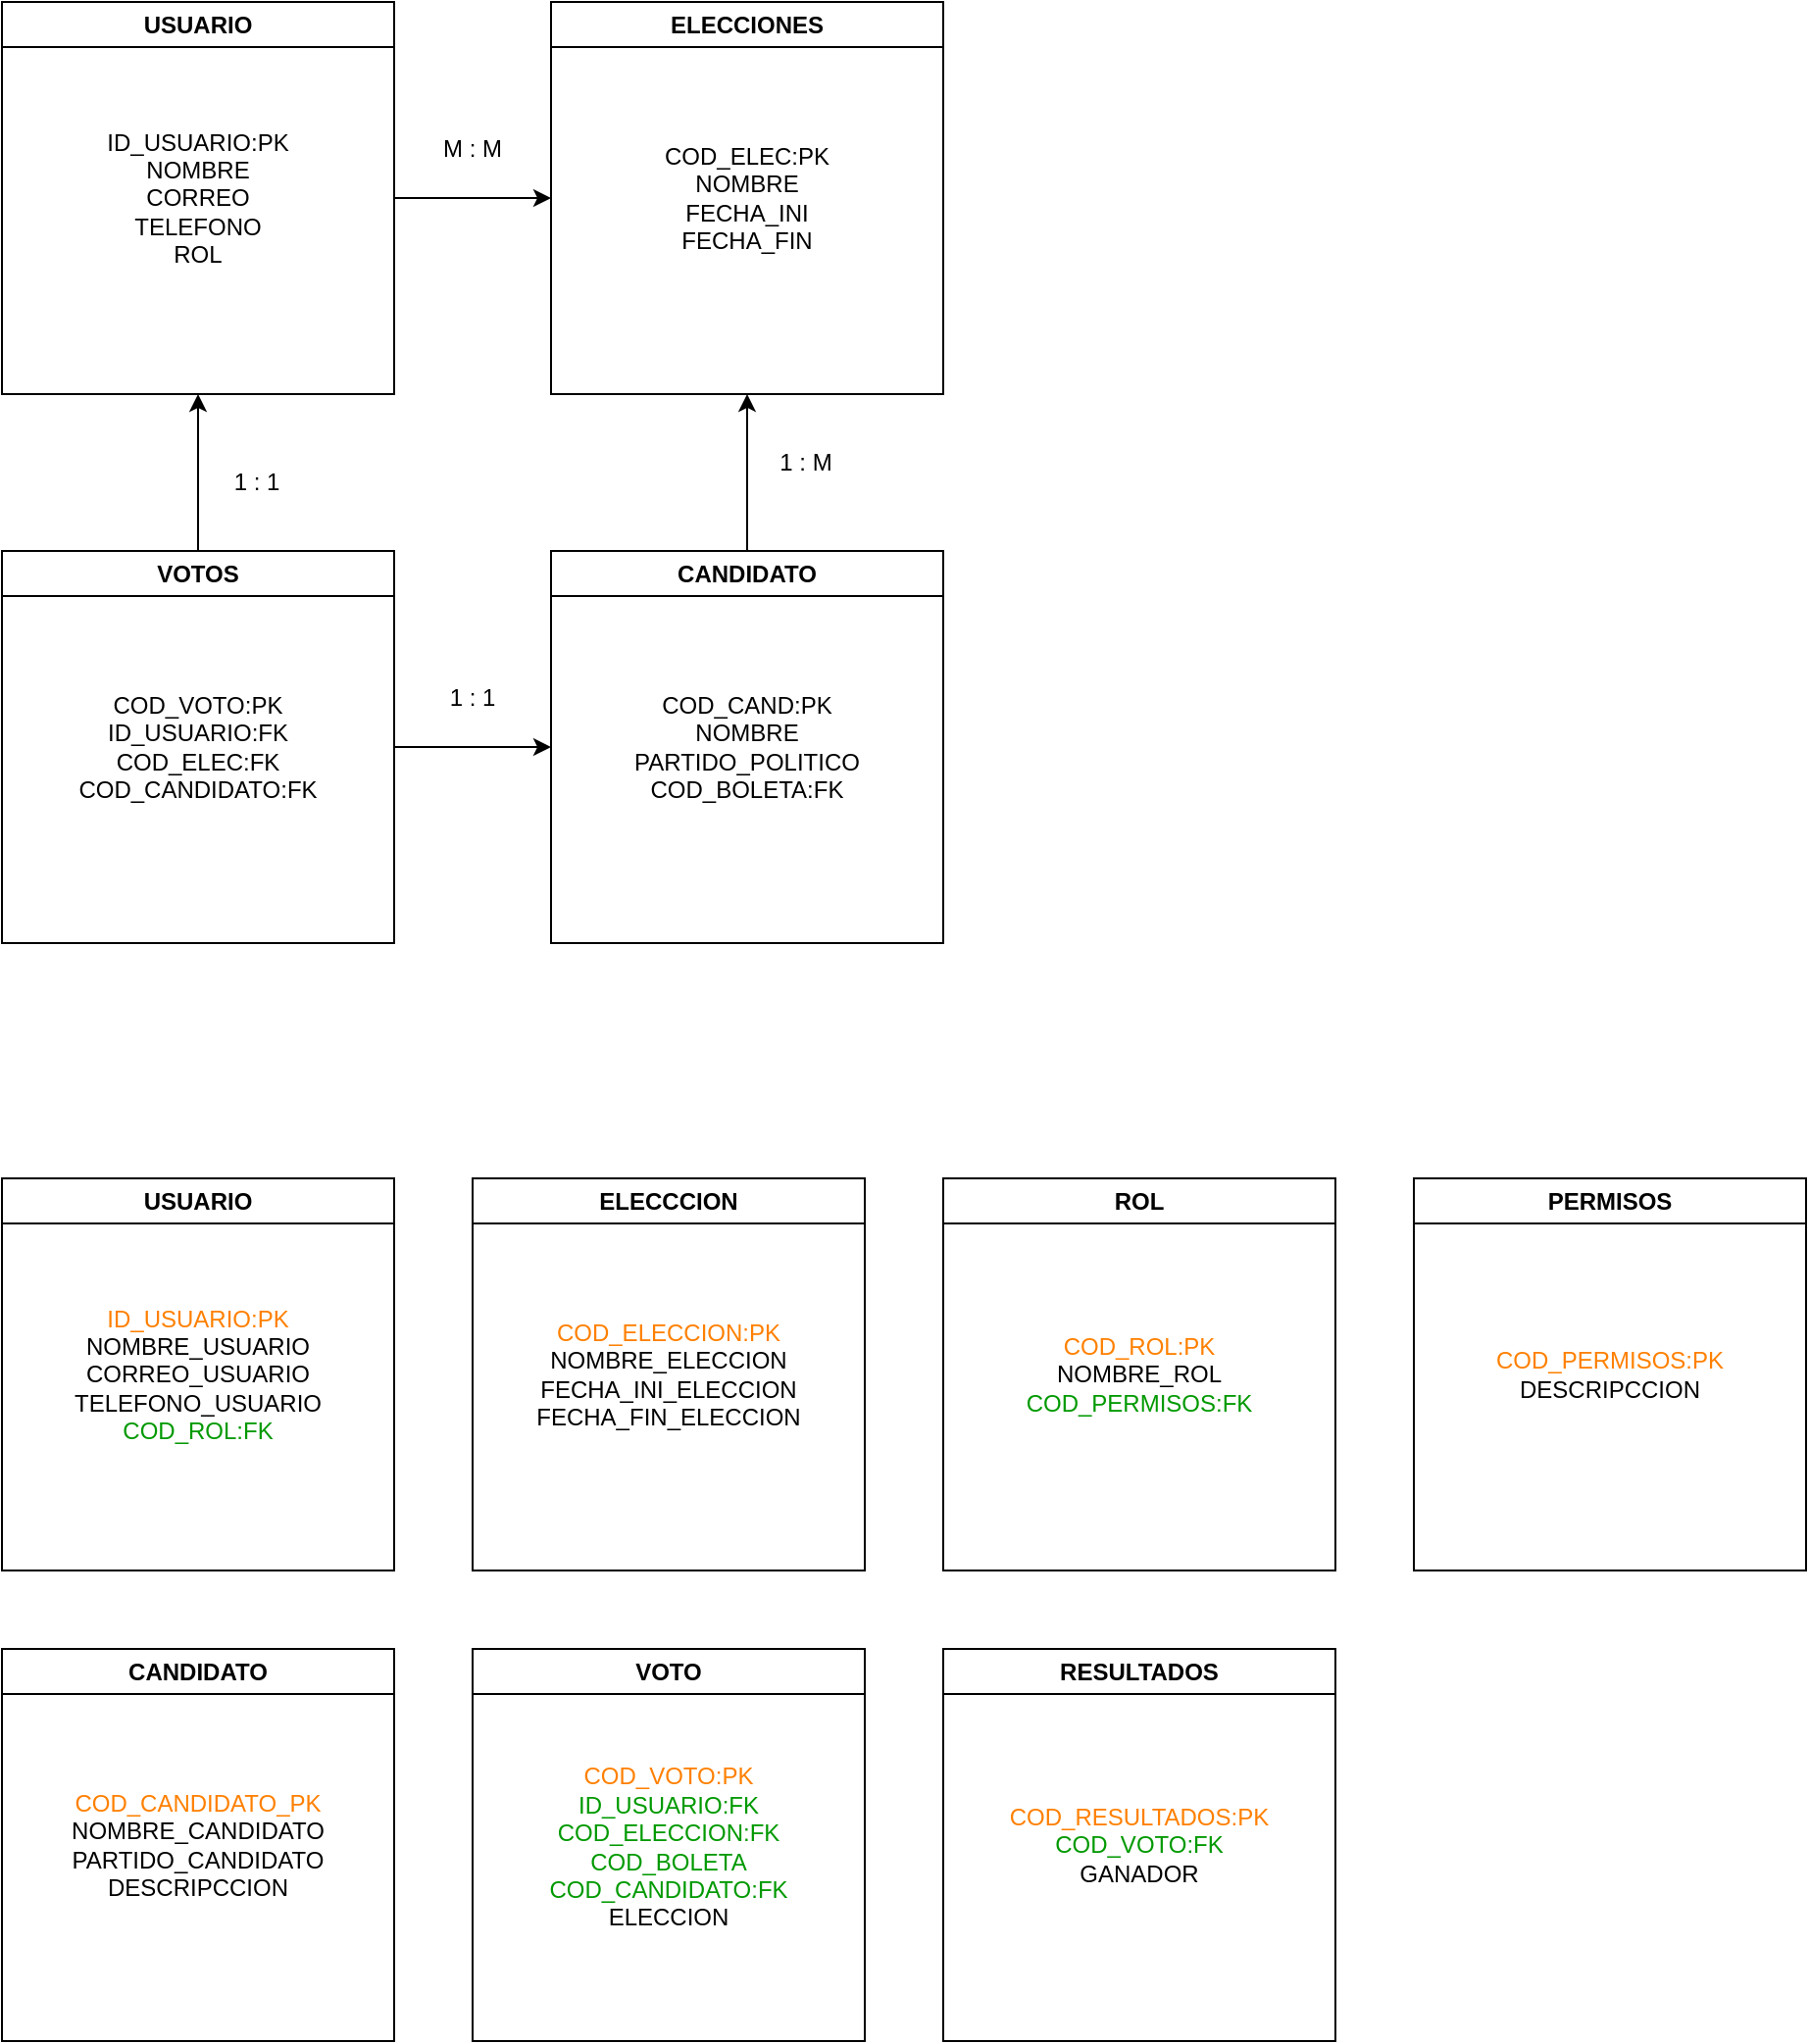 <mxfile version="24.6.2" type="google">
  <diagram name="Página-1" id="96j0Fo0DVDoO2kmvJPkB">
    <mxGraphModel grid="1" page="1" gridSize="10" guides="1" tooltips="1" connect="1" arrows="1" fold="1" pageScale="1" pageWidth="827" pageHeight="1169" math="0" shadow="0">
      <root>
        <mxCell id="0" />
        <mxCell id="1" parent="0" />
        <mxCell id="CDKGiwrHETxJify6X78i-29" style="edgeStyle=orthogonalEdgeStyle;rounded=0;orthogonalLoop=1;jettySize=auto;html=1;exitX=1;exitY=0.5;exitDx=0;exitDy=0;entryX=0;entryY=0.5;entryDx=0;entryDy=0;" edge="1" parent="1" source="CDKGiwrHETxJify6X78i-16" target="CDKGiwrHETxJify6X78i-18">
          <mxGeometry relative="1" as="geometry" />
        </mxCell>
        <mxCell id="CDKGiwrHETxJify6X78i-16" value="USUARIO" style="swimlane;whiteSpace=wrap;html=1;" vertex="1" parent="1">
          <mxGeometry x="40" y="40" width="200" height="200" as="geometry" />
        </mxCell>
        <mxCell id="CDKGiwrHETxJify6X78i-17" value="ID_USUARIO:PK&lt;div&gt;NOMBRE&lt;/div&gt;&lt;div&gt;CORREO&lt;/div&gt;&lt;div&gt;TELEFONO&lt;/div&gt;&lt;div&gt;ROL&lt;/div&gt;" style="text;html=1;align=center;verticalAlign=middle;whiteSpace=wrap;rounded=0;" vertex="1" parent="CDKGiwrHETxJify6X78i-16">
          <mxGeometry y="40" width="200" height="120" as="geometry" />
        </mxCell>
        <mxCell id="CDKGiwrHETxJify6X78i-18" value="ELECCIONES" style="swimlane;whiteSpace=wrap;html=1;" vertex="1" parent="1">
          <mxGeometry x="320" y="40" width="200" height="200" as="geometry" />
        </mxCell>
        <mxCell id="CDKGiwrHETxJify6X78i-19" value="COD_ELEC:PK&lt;div&gt;NOMBRE&lt;br&gt;&lt;div&gt;FECHA_INI&lt;/div&gt;&lt;div&gt;FECHA_FIN&lt;/div&gt;&lt;/div&gt;" style="text;html=1;align=center;verticalAlign=middle;whiteSpace=wrap;rounded=0;" vertex="1" parent="CDKGiwrHETxJify6X78i-18">
          <mxGeometry y="40" width="200" height="120" as="geometry" />
        </mxCell>
        <mxCell id="CDKGiwrHETxJify6X78i-40" style="edgeStyle=orthogonalEdgeStyle;rounded=0;orthogonalLoop=1;jettySize=auto;html=1;exitX=0.5;exitY=0;exitDx=0;exitDy=0;entryX=0.5;entryY=1;entryDx=0;entryDy=0;" edge="1" parent="1" source="CDKGiwrHETxJify6X78i-20">
          <mxGeometry relative="1" as="geometry">
            <mxPoint x="420" y="240" as="targetPoint" />
          </mxGeometry>
        </mxCell>
        <mxCell id="CDKGiwrHETxJify6X78i-20" value="CANDIDATO" style="swimlane;whiteSpace=wrap;html=1;" vertex="1" parent="1">
          <mxGeometry x="320" y="320" width="200" height="200" as="geometry" />
        </mxCell>
        <mxCell id="CDKGiwrHETxJify6X78i-21" value="COD_CAND:PK&lt;div&gt;NOMBRE&lt;/div&gt;&lt;div&gt;PARTIDO_POLITICO&lt;/div&gt;&lt;div&gt;COD_BOLETA:FK&lt;/div&gt;" style="text;html=1;align=center;verticalAlign=middle;whiteSpace=wrap;rounded=0;" vertex="1" parent="CDKGiwrHETxJify6X78i-20">
          <mxGeometry y="40" width="200" height="120" as="geometry" />
        </mxCell>
        <mxCell id="CDKGiwrHETxJify6X78i-28" style="edgeStyle=orthogonalEdgeStyle;rounded=0;orthogonalLoop=1;jettySize=auto;html=1;exitX=0.5;exitY=0;exitDx=0;exitDy=0;entryX=0.5;entryY=1;entryDx=0;entryDy=0;" edge="1" parent="1" source="CDKGiwrHETxJify6X78i-24" target="CDKGiwrHETxJify6X78i-16">
          <mxGeometry relative="1" as="geometry" />
        </mxCell>
        <mxCell id="CDKGiwrHETxJify6X78i-41" style="edgeStyle=orthogonalEdgeStyle;rounded=0;orthogonalLoop=1;jettySize=auto;html=1;exitX=1;exitY=0.5;exitDx=0;exitDy=0;entryX=0;entryY=0.5;entryDx=0;entryDy=0;" edge="1" parent="1" source="CDKGiwrHETxJify6X78i-24" target="CDKGiwrHETxJify6X78i-20">
          <mxGeometry relative="1" as="geometry" />
        </mxCell>
        <mxCell id="CDKGiwrHETxJify6X78i-24" value="VOTOS" style="swimlane;whiteSpace=wrap;html=1;" vertex="1" parent="1">
          <mxGeometry x="40" y="320" width="200" height="200" as="geometry" />
        </mxCell>
        <mxCell id="CDKGiwrHETxJify6X78i-25" value="COD_VOTO:PK&lt;div&gt;ID_USUARIO:FK&lt;/div&gt;&lt;div&gt;COD_ELEC:FK&lt;/div&gt;&lt;div&gt;COD_CANDIDATO:FK&lt;/div&gt;" style="text;html=1;align=center;verticalAlign=middle;whiteSpace=wrap;rounded=0;" vertex="1" parent="CDKGiwrHETxJify6X78i-24">
          <mxGeometry y="40" width="200" height="120" as="geometry" />
        </mxCell>
        <mxCell id="CDKGiwrHETxJify6X78i-31" value="M : M" style="text;html=1;align=center;verticalAlign=middle;whiteSpace=wrap;rounded=0;" vertex="1" parent="1">
          <mxGeometry x="250" y="100" width="60" height="30" as="geometry" />
        </mxCell>
        <mxCell id="CDKGiwrHETxJify6X78i-34" value="1 : 1" style="text;html=1;align=center;verticalAlign=middle;whiteSpace=wrap;rounded=0;" vertex="1" parent="1">
          <mxGeometry x="140" y="270" width="60" height="30" as="geometry" />
        </mxCell>
        <mxCell id="CDKGiwrHETxJify6X78i-35" value="1 : M" style="text;html=1;align=center;verticalAlign=middle;whiteSpace=wrap;rounded=0;" vertex="1" parent="1">
          <mxGeometry x="420" y="260" width="60" height="30" as="geometry" />
        </mxCell>
        <mxCell id="CDKGiwrHETxJify6X78i-42" value="1 : 1" style="text;html=1;align=center;verticalAlign=middle;whiteSpace=wrap;rounded=0;" vertex="1" parent="1">
          <mxGeometry x="250" y="380" width="60" height="30" as="geometry" />
        </mxCell>
        <mxCell id="CDKGiwrHETxJify6X78i-43" value="USUARIO" style="swimlane;whiteSpace=wrap;html=1;" vertex="1" parent="1">
          <mxGeometry x="40" y="640" width="200" height="200" as="geometry" />
        </mxCell>
        <mxCell id="CDKGiwrHETxJify6X78i-44" value="&lt;font color=&quot;#ff8000&quot;&gt;ID_USUARIO:PK&lt;/font&gt;&lt;div&gt;NOMBRE_USUARIO&lt;/div&gt;&lt;div&gt;CORREO_USUARIO&lt;/div&gt;&lt;div&gt;TELEFONO_USUARIO&lt;/div&gt;&lt;div&gt;&lt;font color=&quot;#009900&quot;&gt;COD_ROL:FK&lt;/font&gt;&lt;/div&gt;" style="text;html=1;align=center;verticalAlign=middle;whiteSpace=wrap;rounded=0;" vertex="1" parent="CDKGiwrHETxJify6X78i-43">
          <mxGeometry y="40" width="200" height="120" as="geometry" />
        </mxCell>
        <mxCell id="kW6e_GYlL9jCs7fhKBnF-1" value="ELECCCION" style="swimlane;whiteSpace=wrap;html=1;" vertex="1" parent="1">
          <mxGeometry x="280" y="640" width="200" height="200" as="geometry" />
        </mxCell>
        <mxCell id="kW6e_GYlL9jCs7fhKBnF-3" value="&lt;font color=&quot;#ff8000&quot;&gt;COD_ELECCION:PK&lt;/font&gt;&lt;div&gt;NOMBRE_ELECCION&lt;/div&gt;&lt;div&gt;FECHA_INI_ELECCION&lt;/div&gt;&lt;div&gt;FECHA_FIN_ELECCION&lt;/div&gt;" style="text;html=1;align=center;verticalAlign=middle;whiteSpace=wrap;rounded=0;" vertex="1" parent="kW6e_GYlL9jCs7fhKBnF-1">
          <mxGeometry y="40" width="200" height="120" as="geometry" />
        </mxCell>
        <mxCell id="kW6e_GYlL9jCs7fhKBnF-7" value="CANDIDATO" style="swimlane;whiteSpace=wrap;html=1;" vertex="1" parent="1">
          <mxGeometry x="40" y="880" width="200" height="200" as="geometry" />
        </mxCell>
        <mxCell id="kW6e_GYlL9jCs7fhKBnF-8" value="&lt;font color=&quot;#ff8000&quot;&gt;COD_CANDIDATO_PK&lt;/font&gt;&lt;div&gt;NOMBRE_CANDIDATO&lt;/div&gt;&lt;div&gt;PARTIDO_CANDIDATO&lt;/div&gt;&lt;div&gt;DESCRIPCCION&lt;/div&gt;" style="text;html=1;align=center;verticalAlign=middle;whiteSpace=wrap;rounded=0;" vertex="1" parent="kW6e_GYlL9jCs7fhKBnF-7">
          <mxGeometry y="40" width="200" height="120" as="geometry" />
        </mxCell>
        <mxCell id="kW6e_GYlL9jCs7fhKBnF-9" value="VOTO" style="swimlane;whiteSpace=wrap;html=1;" vertex="1" parent="1">
          <mxGeometry x="280" y="880" width="200" height="200" as="geometry" />
        </mxCell>
        <mxCell id="kW6e_GYlL9jCs7fhKBnF-10" value="&lt;font color=&quot;#ff8000&quot;&gt;COD_VOTO:PK&lt;/font&gt;&lt;div&gt;&lt;font color=&quot;#009900&quot;&gt;ID_USUARIO:FK&lt;/font&gt;&lt;/div&gt;&lt;div&gt;&lt;font color=&quot;#009900&quot;&gt;COD_ELECCION:FK&lt;/font&gt;&lt;/div&gt;&lt;div&gt;&lt;font color=&quot;#009900&quot;&gt;COD_BOLETA&lt;/font&gt;&lt;/div&gt;&lt;div&gt;&lt;font color=&quot;#009900&quot;&gt;COD_CANDIDATO:FK&lt;/font&gt;&lt;/div&gt;&lt;div&gt;ELECCION&lt;/div&gt;" style="text;html=1;align=center;verticalAlign=middle;whiteSpace=wrap;rounded=0;" vertex="1" parent="kW6e_GYlL9jCs7fhKBnF-9">
          <mxGeometry y="41" width="200" height="120" as="geometry" />
        </mxCell>
        <mxCell id="kW6e_GYlL9jCs7fhKBnF-11" value="RESULTADOS" style="swimlane;whiteSpace=wrap;html=1;" vertex="1" parent="1">
          <mxGeometry x="520" y="880" width="200" height="200" as="geometry" />
        </mxCell>
        <mxCell id="kW6e_GYlL9jCs7fhKBnF-15" value="&lt;font color=&quot;#ff8000&quot;&gt;COD_RESULTADOS:PK&lt;/font&gt;&lt;div&gt;&lt;font color=&quot;#009900&quot;&gt;COD_VOTO:FK&lt;/font&gt;&lt;/div&gt;&lt;div&gt;GANADOR&lt;/div&gt;" style="text;html=1;align=center;verticalAlign=middle;whiteSpace=wrap;rounded=0;" vertex="1" parent="kW6e_GYlL9jCs7fhKBnF-11">
          <mxGeometry y="40" width="200" height="120" as="geometry" />
        </mxCell>
        <mxCell id="kW6e_GYlL9jCs7fhKBnF-12" value="ROL" style="swimlane;whiteSpace=wrap;html=1;" vertex="1" parent="1">
          <mxGeometry x="520" y="640" width="200" height="200" as="geometry" />
        </mxCell>
        <mxCell id="kW6e_GYlL9jCs7fhKBnF-14" value="&lt;font color=&quot;#ff8000&quot;&gt;COD_ROL:PK&lt;/font&gt;&lt;div&gt;NOMBRE_ROL&lt;/div&gt;&lt;div&gt;&lt;font color=&quot;#009900&quot;&gt;COD_PERMISOS:FK&lt;/font&gt;&lt;/div&gt;" style="text;html=1;align=center;verticalAlign=middle;whiteSpace=wrap;rounded=0;" vertex="1" parent="kW6e_GYlL9jCs7fhKBnF-12">
          <mxGeometry y="40" width="200" height="120" as="geometry" />
        </mxCell>
        <mxCell id="kW6e_GYlL9jCs7fhKBnF-13" value="PERMISOS" style="swimlane;whiteSpace=wrap;html=1;" vertex="1" parent="1">
          <mxGeometry x="760" y="640" width="200" height="200" as="geometry" />
        </mxCell>
        <mxCell id="kW6e_GYlL9jCs7fhKBnF-16" value="&lt;font color=&quot;#ff8000&quot;&gt;COD_PERMISOS:PK&lt;/font&gt;&lt;div&gt;DESCRIPCCION&lt;/div&gt;" style="text;html=1;align=center;verticalAlign=middle;whiteSpace=wrap;rounded=0;" vertex="1" parent="kW6e_GYlL9jCs7fhKBnF-13">
          <mxGeometry y="40" width="200" height="120" as="geometry" />
        </mxCell>
      </root>
    </mxGraphModel>
  </diagram>
</mxfile>
